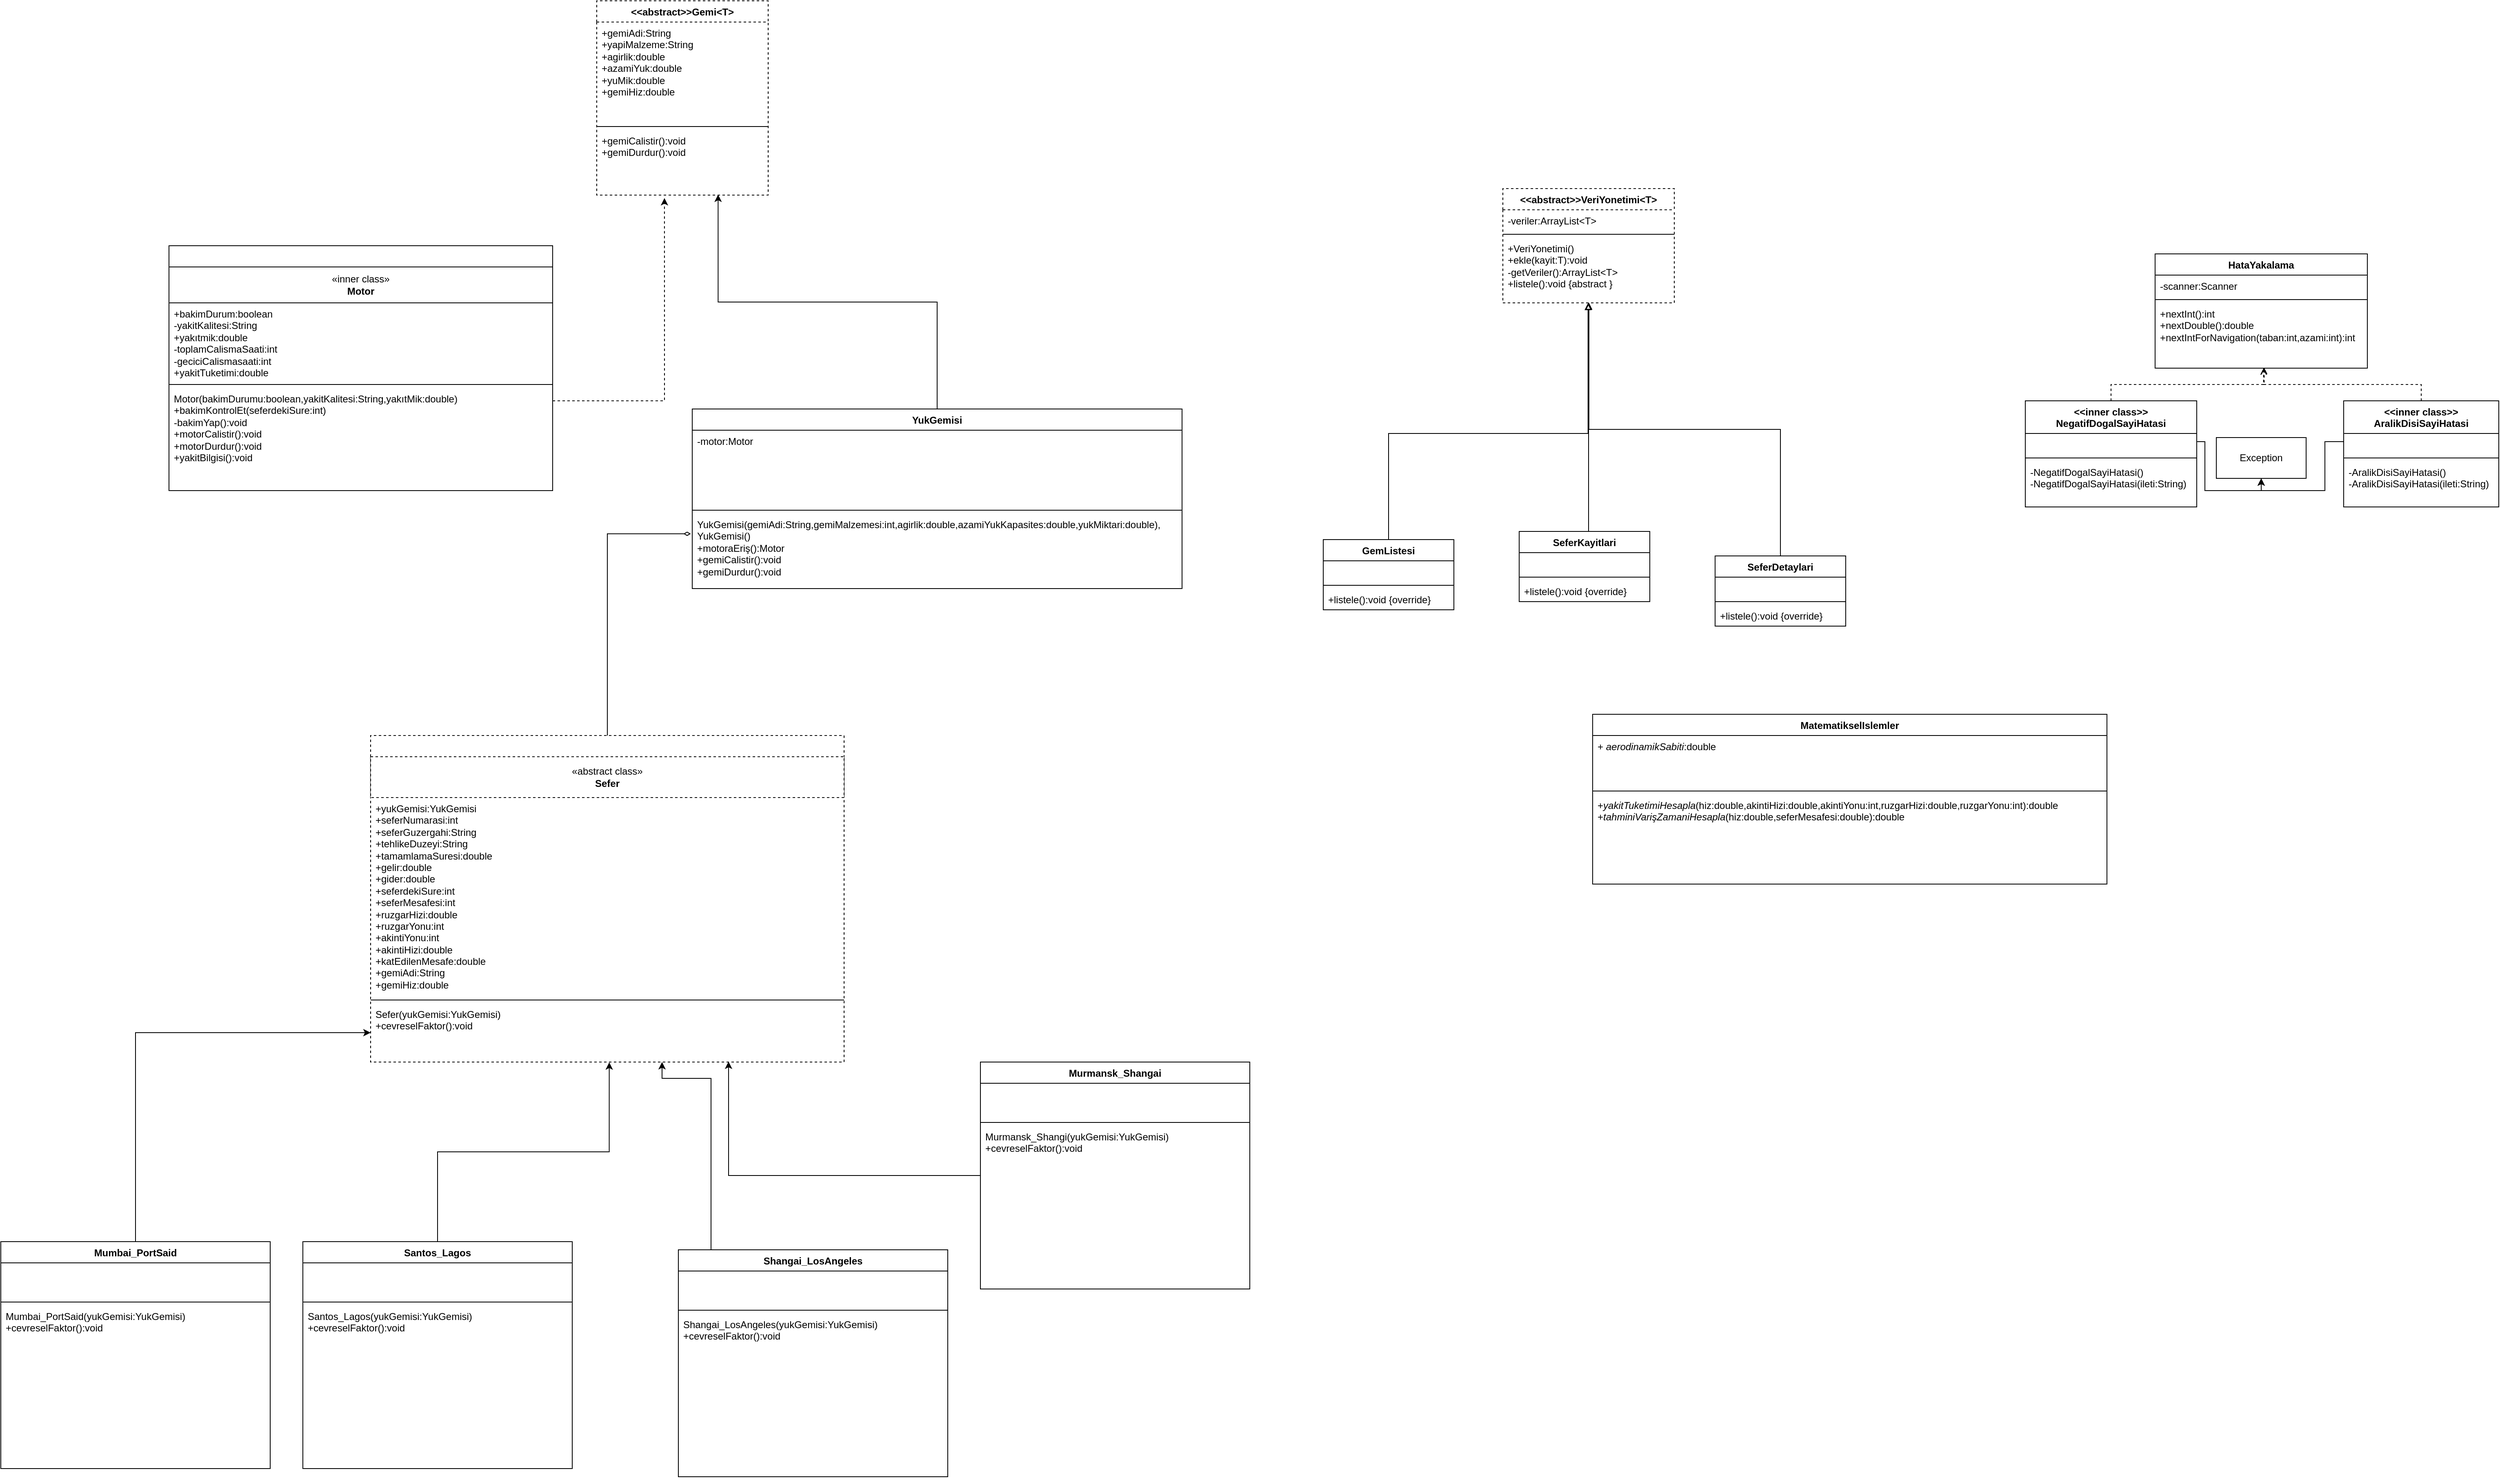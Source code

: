 <mxfile version="25.0.2">
  <diagram name="Sayfa -1" id="8FEUg1hPgHObqFrD2J73">
    <mxGraphModel dx="3321" dy="1666" grid="1" gridSize="10" guides="1" tooltips="1" connect="1" arrows="1" fold="1" page="1" pageScale="1" pageWidth="827" pageHeight="1169" math="0" shadow="0">
      <root>
        <mxCell id="0" />
        <mxCell id="1" parent="0" />
        <mxCell id="QCwB58eIYd8fjo29DVfC-65" value="" style="group" parent="1" vertex="1" connectable="0">
          <mxGeometry x="620" y="20" width="580" height="310" as="geometry" />
        </mxCell>
        <mxCell id="QCwB58eIYd8fjo29DVfC-34" value="HataYakalama" style="swimlane;fontStyle=1;align=center;verticalAlign=top;childLayout=stackLayout;horizontal=1;startSize=26;horizontalStack=0;resizeParent=1;resizeParentMax=0;resizeLast=0;collapsible=1;marginBottom=0;whiteSpace=wrap;html=1;" parent="QCwB58eIYd8fjo29DVfC-65" vertex="1">
          <mxGeometry x="159" width="260" height="140" as="geometry" />
        </mxCell>
        <mxCell id="QCwB58eIYd8fjo29DVfC-35" value="-scanner:Scanner" style="text;strokeColor=none;fillColor=none;align=left;verticalAlign=top;spacingLeft=4;spacingRight=4;overflow=hidden;rotatable=0;points=[[0,0.5],[1,0.5]];portConstraint=eastwest;whiteSpace=wrap;html=1;" parent="QCwB58eIYd8fjo29DVfC-34" vertex="1">
          <mxGeometry y="26" width="260" height="26" as="geometry" />
        </mxCell>
        <mxCell id="QCwB58eIYd8fjo29DVfC-36" value="" style="line;strokeWidth=1;fillColor=none;align=left;verticalAlign=middle;spacingTop=-1;spacingLeft=3;spacingRight=3;rotatable=0;labelPosition=right;points=[];portConstraint=eastwest;strokeColor=inherit;" parent="QCwB58eIYd8fjo29DVfC-34" vertex="1">
          <mxGeometry y="52" width="260" height="8" as="geometry" />
        </mxCell>
        <mxCell id="QCwB58eIYd8fjo29DVfC-37" value="+nextInt():int&lt;div&gt;+nextDouble():double&lt;/div&gt;&lt;div&gt;+nextIntForNavigation(taban:int,azami:int):int&lt;/div&gt;" style="text;strokeColor=none;fillColor=none;align=left;verticalAlign=top;spacingLeft=4;spacingRight=4;overflow=hidden;rotatable=0;points=[[0,0.5],[1,0.5]];portConstraint=eastwest;whiteSpace=wrap;html=1;" parent="QCwB58eIYd8fjo29DVfC-34" vertex="1">
          <mxGeometry y="60" width="260" height="80" as="geometry" />
        </mxCell>
        <mxCell id="QCwB58eIYd8fjo29DVfC-49" value="Exception" style="html=1;whiteSpace=wrap;" parent="QCwB58eIYd8fjo29DVfC-65" vertex="1">
          <mxGeometry x="234" y="225" width="110" height="50" as="geometry" />
        </mxCell>
        <mxCell id="QCwB58eIYd8fjo29DVfC-50" value="&amp;lt;&amp;lt;inner class&amp;gt;&amp;gt;&lt;div&gt;NegatifDogalSayiHatasi&lt;/div&gt;" style="swimlane;fontStyle=1;align=center;verticalAlign=top;childLayout=stackLayout;horizontal=1;startSize=40;horizontalStack=0;resizeParent=1;resizeParentMax=0;resizeLast=0;collapsible=1;marginBottom=0;whiteSpace=wrap;html=1;" parent="QCwB58eIYd8fjo29DVfC-65" vertex="1">
          <mxGeometry y="180" width="210" height="130" as="geometry" />
        </mxCell>
        <mxCell id="QCwB58eIYd8fjo29DVfC-51" value="&amp;nbsp;" style="text;strokeColor=none;fillColor=none;align=left;verticalAlign=top;spacingLeft=4;spacingRight=4;overflow=hidden;rotatable=0;points=[[0,0.5],[1,0.5]];portConstraint=eastwest;whiteSpace=wrap;html=1;" parent="QCwB58eIYd8fjo29DVfC-50" vertex="1">
          <mxGeometry y="40" width="210" height="26" as="geometry" />
        </mxCell>
        <mxCell id="QCwB58eIYd8fjo29DVfC-52" value="" style="line;strokeWidth=1;fillColor=none;align=left;verticalAlign=middle;spacingTop=-1;spacingLeft=3;spacingRight=3;rotatable=0;labelPosition=right;points=[];portConstraint=eastwest;strokeColor=inherit;" parent="QCwB58eIYd8fjo29DVfC-50" vertex="1">
          <mxGeometry y="66" width="210" height="8" as="geometry" />
        </mxCell>
        <mxCell id="QCwB58eIYd8fjo29DVfC-53" value="-NegatifDogalSayiHatasi()&lt;div&gt;-NegatifDogalSayiHatasi(ileti:String)&lt;/div&gt;" style="text;strokeColor=none;fillColor=none;align=left;verticalAlign=top;spacingLeft=4;spacingRight=4;overflow=hidden;rotatable=0;points=[[0,0.5],[1,0.5]];portConstraint=eastwest;whiteSpace=wrap;html=1;" parent="QCwB58eIYd8fjo29DVfC-50" vertex="1">
          <mxGeometry y="74" width="210" height="56" as="geometry" />
        </mxCell>
        <mxCell id="QCwB58eIYd8fjo29DVfC-63" style="edgeStyle=orthogonalEdgeStyle;rounded=0;orthogonalLoop=1;jettySize=auto;html=1;entryX=0.5;entryY=1;entryDx=0;entryDy=0;" parent="QCwB58eIYd8fjo29DVfC-65" source="QCwB58eIYd8fjo29DVfC-54" target="QCwB58eIYd8fjo29DVfC-49" edge="1">
          <mxGeometry relative="1" as="geometry">
            <Array as="points">
              <mxPoint x="367" y="230" />
              <mxPoint x="367" y="290" />
              <mxPoint x="289" y="290" />
            </Array>
          </mxGeometry>
        </mxCell>
        <mxCell id="QCwB58eIYd8fjo29DVfC-54" value="&amp;lt;&amp;lt;inner class&amp;gt;&amp;gt;&lt;div&gt;AralikDisiSayiHatasi&lt;/div&gt;" style="swimlane;fontStyle=1;align=center;verticalAlign=top;childLayout=stackLayout;horizontal=1;startSize=40;horizontalStack=0;resizeParent=1;resizeParentMax=0;resizeLast=0;collapsible=1;marginBottom=0;whiteSpace=wrap;html=1;" parent="QCwB58eIYd8fjo29DVfC-65" vertex="1">
          <mxGeometry x="390" y="180" width="190" height="130" as="geometry" />
        </mxCell>
        <mxCell id="QCwB58eIYd8fjo29DVfC-55" value="&amp;nbsp;" style="text;strokeColor=none;fillColor=none;align=left;verticalAlign=top;spacingLeft=4;spacingRight=4;overflow=hidden;rotatable=0;points=[[0,0.5],[1,0.5]];portConstraint=eastwest;whiteSpace=wrap;html=1;" parent="QCwB58eIYd8fjo29DVfC-54" vertex="1">
          <mxGeometry y="40" width="190" height="26" as="geometry" />
        </mxCell>
        <mxCell id="QCwB58eIYd8fjo29DVfC-56" value="" style="line;strokeWidth=1;fillColor=none;align=left;verticalAlign=middle;spacingTop=-1;spacingLeft=3;spacingRight=3;rotatable=0;labelPosition=right;points=[];portConstraint=eastwest;strokeColor=inherit;" parent="QCwB58eIYd8fjo29DVfC-54" vertex="1">
          <mxGeometry y="66" width="190" height="8" as="geometry" />
        </mxCell>
        <mxCell id="QCwB58eIYd8fjo29DVfC-57" value="-AralikDisiSayiHatasi()&lt;div&gt;-AralikDisiSayiHatasi(ileti:String)&lt;div&gt;&lt;br&gt;&lt;/div&gt;&lt;/div&gt;" style="text;strokeColor=none;fillColor=none;align=left;verticalAlign=top;spacingLeft=4;spacingRight=4;overflow=hidden;rotatable=0;points=[[0,0.5],[1,0.5]];portConstraint=eastwest;whiteSpace=wrap;html=1;" parent="QCwB58eIYd8fjo29DVfC-54" vertex="1">
          <mxGeometry y="74" width="190" height="56" as="geometry" />
        </mxCell>
        <mxCell id="QCwB58eIYd8fjo29DVfC-60" style="edgeStyle=orthogonalEdgeStyle;rounded=0;orthogonalLoop=1;jettySize=auto;html=1;entryX=0.514;entryY=0.992;entryDx=0;entryDy=0;entryPerimeter=0;dashed=1;endArrow=open;endFill=0;" parent="QCwB58eIYd8fjo29DVfC-65" source="QCwB58eIYd8fjo29DVfC-50" target="QCwB58eIYd8fjo29DVfC-37" edge="1">
          <mxGeometry relative="1" as="geometry" />
        </mxCell>
        <mxCell id="QCwB58eIYd8fjo29DVfC-61" style="edgeStyle=orthogonalEdgeStyle;rounded=0;orthogonalLoop=1;jettySize=auto;html=1;entryX=0.511;entryY=0.999;entryDx=0;entryDy=0;entryPerimeter=0;dashed=1;endArrow=open;endFill=0;" parent="QCwB58eIYd8fjo29DVfC-65" source="QCwB58eIYd8fjo29DVfC-54" target="QCwB58eIYd8fjo29DVfC-37" edge="1">
          <mxGeometry relative="1" as="geometry" />
        </mxCell>
        <mxCell id="QCwB58eIYd8fjo29DVfC-62" style="edgeStyle=orthogonalEdgeStyle;rounded=0;orthogonalLoop=1;jettySize=auto;html=1;entryX=0.5;entryY=1;entryDx=0;entryDy=0;" parent="QCwB58eIYd8fjo29DVfC-65" source="QCwB58eIYd8fjo29DVfC-51" target="QCwB58eIYd8fjo29DVfC-49" edge="1">
          <mxGeometry relative="1" as="geometry">
            <Array as="points">
              <mxPoint x="220" y="230" />
              <mxPoint x="220" y="290" />
              <mxPoint x="289" y="290" />
            </Array>
          </mxGeometry>
        </mxCell>
        <mxCell id="QCwB58eIYd8fjo29DVfC-5" value="&lt;div&gt;&amp;lt;&amp;lt;abstract&amp;gt;&amp;gt;&lt;span style=&quot;background-color: initial;&quot;&gt;VeriYonetimi&amp;lt;T&amp;gt;&lt;/span&gt;&lt;/div&gt;" style="swimlane;fontStyle=1;align=center;verticalAlign=top;childLayout=stackLayout;horizontal=1;startSize=26;horizontalStack=0;resizeParent=1;resizeParentMax=0;resizeLast=0;collapsible=1;marginBottom=0;whiteSpace=wrap;html=1;dashed=1;" parent="1" vertex="1">
          <mxGeometry x="-20" y="-60" width="210" height="140" as="geometry">
            <mxRectangle x="220" y="20" width="130" height="30" as="alternateBounds" />
          </mxGeometry>
        </mxCell>
        <mxCell id="QCwB58eIYd8fjo29DVfC-6" value="-veriler:ArrayList&amp;lt;T&amp;gt;&lt;div&gt;&lt;br&gt;&lt;/div&gt;" style="text;strokeColor=none;fillColor=none;align=left;verticalAlign=top;spacingLeft=4;spacingRight=4;overflow=hidden;rotatable=0;points=[[0,0.5],[1,0.5]];portConstraint=eastwest;whiteSpace=wrap;html=1;" parent="QCwB58eIYd8fjo29DVfC-5" vertex="1">
          <mxGeometry y="26" width="210" height="26" as="geometry" />
        </mxCell>
        <mxCell id="QCwB58eIYd8fjo29DVfC-7" value="" style="line;strokeWidth=1;fillColor=none;align=left;verticalAlign=middle;spacingTop=-1;spacingLeft=3;spacingRight=3;rotatable=0;labelPosition=right;points=[];portConstraint=eastwest;strokeColor=inherit;" parent="QCwB58eIYd8fjo29DVfC-5" vertex="1">
          <mxGeometry y="52" width="210" height="8" as="geometry" />
        </mxCell>
        <mxCell id="QCwB58eIYd8fjo29DVfC-8" value="&lt;div&gt;+VeriYonetimi()&lt;/div&gt;&lt;div&gt;+ekle(kayit:T):void&lt;/div&gt;&lt;div&gt;-getVeriler():ArrayList&amp;lt;T&amp;gt;&lt;/div&gt;+listele():void {abstract }" style="text;strokeColor=none;fillColor=none;align=left;verticalAlign=top;spacingLeft=4;spacingRight=4;overflow=hidden;rotatable=0;points=[[0,0.5],[1,0.5]];portConstraint=eastwest;whiteSpace=wrap;html=1;" parent="QCwB58eIYd8fjo29DVfC-5" vertex="1">
          <mxGeometry y="60" width="210" height="80" as="geometry" />
        </mxCell>
        <mxCell id="QCwB58eIYd8fjo29DVfC-24" style="rounded=0;orthogonalLoop=1;jettySize=auto;html=1;entryX=0.5;entryY=1;entryDx=0;entryDy=0;entryPerimeter=0;endArrow=block;endFill=0;edgeStyle=orthogonalEdgeStyle;" parent="1" source="QCwB58eIYd8fjo29DVfC-13" target="QCwB58eIYd8fjo29DVfC-8" edge="1">
          <mxGeometry relative="1" as="geometry">
            <Array as="points">
              <mxPoint x="85" y="290" />
              <mxPoint x="85" y="290" />
            </Array>
          </mxGeometry>
        </mxCell>
        <mxCell id="QCwB58eIYd8fjo29DVfC-27" style="rounded=0;orthogonalLoop=1;jettySize=auto;html=1;entryX=0.497;entryY=1.003;entryDx=0;entryDy=0;entryPerimeter=0;endArrow=block;endFill=0;edgeStyle=orthogonalEdgeStyle;" parent="1" source="QCwB58eIYd8fjo29DVfC-9" target="QCwB58eIYd8fjo29DVfC-8" edge="1">
          <mxGeometry relative="1" as="geometry">
            <Array as="points">
              <mxPoint x="-160" y="240" />
              <mxPoint x="84" y="240" />
            </Array>
          </mxGeometry>
        </mxCell>
        <mxCell id="QCwB58eIYd8fjo29DVfC-28" style="rounded=0;orthogonalLoop=1;jettySize=auto;html=1;entryX=0.502;entryY=0.997;entryDx=0;entryDy=0;entryPerimeter=0;endArrow=block;endFill=0;edgeStyle=orthogonalEdgeStyle;" parent="1" source="QCwB58eIYd8fjo29DVfC-17" target="QCwB58eIYd8fjo29DVfC-8" edge="1">
          <mxGeometry relative="1" as="geometry" />
        </mxCell>
        <mxCell id="69TSGXhxH93X7dUD-yMk-5" value="&lt;div&gt;&amp;lt;&amp;lt;abstract&amp;gt;&amp;gt;Gemi&lt;span style=&quot;background-color: initial;&quot;&gt;&amp;lt;T&amp;gt;&lt;/span&gt;&lt;/div&gt;" style="swimlane;fontStyle=1;align=center;verticalAlign=top;childLayout=stackLayout;horizontal=1;startSize=26;horizontalStack=0;resizeParent=1;resizeParentMax=0;resizeLast=0;collapsible=1;marginBottom=0;whiteSpace=wrap;html=1;dashed=1;" vertex="1" parent="1">
          <mxGeometry x="-1130" y="-290" width="210" height="238" as="geometry">
            <mxRectangle x="220" y="20" width="130" height="30" as="alternateBounds" />
          </mxGeometry>
        </mxCell>
        <mxCell id="69TSGXhxH93X7dUD-yMk-6" value="&lt;div&gt;+gemiAdi:String&lt;br&gt;+yapiMalzeme:String&lt;/div&gt;&lt;div&gt;+agirlik:double&lt;/div&gt;&lt;div&gt;+azamiYuk:double&lt;/div&gt;&lt;div&gt;+yuMik:double&lt;/div&gt;&lt;div&gt;+gemiHiz:double&lt;/div&gt;" style="text;strokeColor=none;fillColor=none;align=left;verticalAlign=top;spacingLeft=4;spacingRight=4;overflow=hidden;rotatable=0;points=[[0,0.5],[1,0.5]];portConstraint=eastwest;whiteSpace=wrap;html=1;" vertex="1" parent="69TSGXhxH93X7dUD-yMk-5">
          <mxGeometry y="26" width="210" height="124" as="geometry" />
        </mxCell>
        <mxCell id="69TSGXhxH93X7dUD-yMk-7" value="" style="line;strokeWidth=1;fillColor=none;align=left;verticalAlign=middle;spacingTop=-1;spacingLeft=3;spacingRight=3;rotatable=0;labelPosition=right;points=[];portConstraint=eastwest;strokeColor=inherit;" vertex="1" parent="69TSGXhxH93X7dUD-yMk-5">
          <mxGeometry y="150" width="210" height="8" as="geometry" />
        </mxCell>
        <mxCell id="69TSGXhxH93X7dUD-yMk-8" value="&lt;div&gt;+gemiCalistir():void&lt;/div&gt;&lt;div&gt;+gemiDurdur():void&lt;/div&gt;" style="text;strokeColor=none;fillColor=none;align=left;verticalAlign=top;spacingLeft=4;spacingRight=4;overflow=hidden;rotatable=0;points=[[0,0.5],[1,0.5]];portConstraint=eastwest;whiteSpace=wrap;html=1;" vertex="1" parent="69TSGXhxH93X7dUD-yMk-5">
          <mxGeometry y="158" width="210" height="80" as="geometry" />
        </mxCell>
        <mxCell id="69TSGXhxH93X7dUD-yMk-9" value="&lt;div&gt;&lt;br&gt;&lt;/div&gt;&lt;div&gt;&lt;span style=&quot;background-color: initial;&quot;&gt;&lt;br&gt;&lt;/span&gt;&lt;/div&gt;" style="swimlane;fontStyle=1;align=center;verticalAlign=top;childLayout=stackLayout;horizontal=1;startSize=26;horizontalStack=0;resizeParent=1;resizeParentMax=0;resizeLast=0;collapsible=1;marginBottom=0;whiteSpace=wrap;html=1;" vertex="1" parent="1">
          <mxGeometry x="-1654" y="10" width="470" height="300" as="geometry" />
        </mxCell>
        <mxCell id="69TSGXhxH93X7dUD-yMk-20" value="«inner class»&lt;br&gt;&lt;b&gt;Motor&lt;/b&gt;" style="html=1;whiteSpace=wrap;" vertex="1" parent="69TSGXhxH93X7dUD-yMk-9">
          <mxGeometry y="26" width="470" height="44" as="geometry" />
        </mxCell>
        <mxCell id="69TSGXhxH93X7dUD-yMk-10" value="+bakimDurum:boolean&lt;div&gt;-yakitKalitesi:String&lt;/div&gt;&lt;div&gt;+yakıtmik:double&lt;/div&gt;&lt;div&gt;-toplamCalismaSaati:int&lt;/div&gt;&lt;div&gt;-geciciCalismasaati:int&lt;/div&gt;&lt;div&gt;+yakitTuketimi:double&lt;/div&gt;&lt;div&gt;&amp;nbsp;&lt;div&gt;&lt;br&gt;&lt;/div&gt;&lt;/div&gt;" style="text;strokeColor=none;fillColor=none;align=left;verticalAlign=top;spacingLeft=4;spacingRight=4;overflow=hidden;rotatable=0;points=[[0,0.5],[1,0.5]];portConstraint=eastwest;whiteSpace=wrap;html=1;" vertex="1" parent="69TSGXhxH93X7dUD-yMk-9">
          <mxGeometry y="70" width="470" height="96" as="geometry" />
        </mxCell>
        <mxCell id="69TSGXhxH93X7dUD-yMk-11" value="" style="line;strokeWidth=1;fillColor=none;align=left;verticalAlign=middle;spacingTop=-1;spacingLeft=3;spacingRight=3;rotatable=0;labelPosition=right;points=[];portConstraint=eastwest;strokeColor=inherit;" vertex="1" parent="69TSGXhxH93X7dUD-yMk-9">
          <mxGeometry y="166" width="470" height="8" as="geometry" />
        </mxCell>
        <mxCell id="69TSGXhxH93X7dUD-yMk-12" value="Motor(bakimDurumu:boolean,yakitKalitesi:String,yakıtMik:double)&lt;div&gt;+bakimKontrolEt(seferdekiSure:int)&lt;/div&gt;&lt;div&gt;-bakimYap():void&lt;/div&gt;&lt;div&gt;+motorCalistir():void&lt;/div&gt;&lt;div&gt;+motorDurdur():void&lt;/div&gt;&lt;div&gt;+yakitBilgisi():void&lt;/div&gt;" style="text;strokeColor=none;fillColor=none;align=left;verticalAlign=top;spacingLeft=4;spacingRight=4;overflow=hidden;rotatable=0;points=[[0,0.5],[1,0.5]];portConstraint=eastwest;whiteSpace=wrap;html=1;" vertex="1" parent="69TSGXhxH93X7dUD-yMk-9">
          <mxGeometry y="174" width="470" height="126" as="geometry" />
        </mxCell>
        <mxCell id="69TSGXhxH93X7dUD-yMk-18" style="edgeStyle=orthogonalEdgeStyle;rounded=0;orthogonalLoop=1;jettySize=auto;html=1;entryX=0.708;entryY=0.992;entryDx=0;entryDy=0;entryPerimeter=0;" edge="1" parent="1" source="69TSGXhxH93X7dUD-yMk-14" target="69TSGXhxH93X7dUD-yMk-8">
          <mxGeometry relative="1" as="geometry">
            <mxPoint x="-430" y="270" as="targetPoint" />
          </mxGeometry>
        </mxCell>
        <mxCell id="69TSGXhxH93X7dUD-yMk-14" value="YukGemisi" style="swimlane;fontStyle=1;align=center;verticalAlign=top;childLayout=stackLayout;horizontal=1;startSize=26;horizontalStack=0;resizeParent=1;resizeParentMax=0;resizeLast=0;collapsible=1;marginBottom=0;whiteSpace=wrap;html=1;" vertex="1" parent="1">
          <mxGeometry x="-1013" y="210" width="600" height="220" as="geometry" />
        </mxCell>
        <mxCell id="69TSGXhxH93X7dUD-yMk-15" value="-motor:Motor&lt;div&gt;&lt;br&gt;&lt;/div&gt;" style="text;strokeColor=none;fillColor=none;align=left;verticalAlign=top;spacingLeft=4;spacingRight=4;overflow=hidden;rotatable=0;points=[[0,0.5],[1,0.5]];portConstraint=eastwest;whiteSpace=wrap;html=1;" vertex="1" parent="69TSGXhxH93X7dUD-yMk-14">
          <mxGeometry y="26" width="600" height="94" as="geometry" />
        </mxCell>
        <mxCell id="69TSGXhxH93X7dUD-yMk-16" value="" style="line;strokeWidth=1;fillColor=none;align=left;verticalAlign=middle;spacingTop=-1;spacingLeft=3;spacingRight=3;rotatable=0;labelPosition=right;points=[];portConstraint=eastwest;strokeColor=inherit;" vertex="1" parent="69TSGXhxH93X7dUD-yMk-14">
          <mxGeometry y="120" width="600" height="8" as="geometry" />
        </mxCell>
        <mxCell id="69TSGXhxH93X7dUD-yMk-17" value="YukGemisi(gemiAdi:String,gemiMalzemesi:int,agirlik:double,azamiYukKapasites:double,yukMiktari:double),&lt;div&gt;YukGemisi()&lt;/div&gt;&lt;div&gt;+motoraEriş():Motor&lt;/div&gt;&lt;div&gt;+gemiCalistir():void&lt;/div&gt;&lt;div&gt;+gemiDurdur():void&lt;/div&gt;" style="text;strokeColor=none;fillColor=none;align=left;verticalAlign=top;spacingLeft=4;spacingRight=4;overflow=hidden;rotatable=0;points=[[0,0.5],[1,0.5]];portConstraint=eastwest;whiteSpace=wrap;html=1;" vertex="1" parent="69TSGXhxH93X7dUD-yMk-14">
          <mxGeometry y="128" width="600" height="92" as="geometry" />
        </mxCell>
        <mxCell id="69TSGXhxH93X7dUD-yMk-19" style="edgeStyle=orthogonalEdgeStyle;rounded=0;orthogonalLoop=1;jettySize=auto;html=1;entryX=0.395;entryY=1.045;entryDx=0;entryDy=0;entryPerimeter=0;dashed=1;" edge="1" parent="1" source="69TSGXhxH93X7dUD-yMk-9" target="69TSGXhxH93X7dUD-yMk-8">
          <mxGeometry relative="1" as="geometry">
            <Array as="points">
              <mxPoint x="-1047" y="200" />
            </Array>
          </mxGeometry>
        </mxCell>
        <mxCell id="69TSGXhxH93X7dUD-yMk-25" value="MatematikselIslemler" style="swimlane;fontStyle=1;align=center;verticalAlign=top;childLayout=stackLayout;horizontal=1;startSize=26;horizontalStack=0;resizeParent=1;resizeParentMax=0;resizeLast=0;collapsible=1;marginBottom=0;whiteSpace=wrap;html=1;" vertex="1" parent="1">
          <mxGeometry x="90" y="584" width="630" height="208" as="geometry" />
        </mxCell>
        <mxCell id="69TSGXhxH93X7dUD-yMk-26" value="+ &lt;i&gt;aerodinamikSabiti&lt;/i&gt;:double" style="text;strokeColor=none;fillColor=none;align=left;verticalAlign=top;spacingLeft=4;spacingRight=4;overflow=hidden;rotatable=0;points=[[0,0.5],[1,0.5]];portConstraint=eastwest;whiteSpace=wrap;html=1;" vertex="1" parent="69TSGXhxH93X7dUD-yMk-25">
          <mxGeometry y="26" width="630" height="64" as="geometry" />
        </mxCell>
        <mxCell id="69TSGXhxH93X7dUD-yMk-27" value="" style="line;strokeWidth=1;fillColor=none;align=left;verticalAlign=middle;spacingTop=-1;spacingLeft=3;spacingRight=3;rotatable=0;labelPosition=right;points=[];portConstraint=eastwest;strokeColor=inherit;" vertex="1" parent="69TSGXhxH93X7dUD-yMk-25">
          <mxGeometry y="90" width="630" height="8" as="geometry" />
        </mxCell>
        <mxCell id="69TSGXhxH93X7dUD-yMk-28" value="+&lt;i&gt;yakitTuketimiHesapla&lt;/i&gt;(hiz:double,akintiHizi:double,akintiYonu:int,ruzgarHizi:double,ruzgarYonu:int):double&lt;div&gt;+&lt;i&gt;tahminiVarişZamaniHesapla&lt;/i&gt;(hiz:double,seferMesafesi:double):double&lt;/div&gt;&lt;div&gt;&lt;br&gt;&lt;/div&gt;" style="text;strokeColor=none;fillColor=none;align=left;verticalAlign=top;spacingLeft=4;spacingRight=4;overflow=hidden;rotatable=0;points=[[0,0.5],[1,0.5]];portConstraint=eastwest;whiteSpace=wrap;html=1;" vertex="1" parent="69TSGXhxH93X7dUD-yMk-25">
          <mxGeometry y="98" width="630" height="110" as="geometry" />
        </mxCell>
        <mxCell id="69TSGXhxH93X7dUD-yMk-62" style="edgeStyle=orthogonalEdgeStyle;rounded=0;orthogonalLoop=1;jettySize=auto;html=1;entryX=-0.003;entryY=0.271;entryDx=0;entryDy=0;entryPerimeter=0;endArrow=diamondThin;endFill=0;" edge="1" parent="1" source="69TSGXhxH93X7dUD-yMk-35" target="69TSGXhxH93X7dUD-yMk-17">
          <mxGeometry relative="1" as="geometry">
            <mxPoint x="-830" y="440" as="targetPoint" />
          </mxGeometry>
        </mxCell>
        <mxCell id="69TSGXhxH93X7dUD-yMk-35" value="" style="swimlane;fontStyle=1;align=center;verticalAlign=top;childLayout=stackLayout;horizontal=1;startSize=26;horizontalStack=0;resizeParent=1;resizeParentMax=0;resizeLast=0;collapsible=1;marginBottom=0;whiteSpace=wrap;html=1;dashed=1;" vertex="1" parent="1">
          <mxGeometry x="-1407" y="610" width="580" height="400" as="geometry" />
        </mxCell>
        <mxCell id="69TSGXhxH93X7dUD-yMk-34" value="«abstract class»&lt;br&gt;&lt;b&gt;Sefer&lt;/b&gt;" style="html=1;whiteSpace=wrap;dashed=1;" vertex="1" parent="69TSGXhxH93X7dUD-yMk-35">
          <mxGeometry y="26" width="580" height="50" as="geometry" />
        </mxCell>
        <mxCell id="69TSGXhxH93X7dUD-yMk-36" value="+yukGemisi:YukGemisi&lt;div&gt;+seferNumarasi:int&lt;/div&gt;&lt;div&gt;+seferGuzergahi:String&lt;/div&gt;&lt;div&gt;+tehlikeDuzeyi:String&lt;/div&gt;&lt;div&gt;+tamamlamaSuresi:double&lt;/div&gt;&lt;div&gt;+gelir:double&lt;/div&gt;&lt;div&gt;+gider:double&lt;/div&gt;&lt;div&gt;+seferdekiSure:int&lt;/div&gt;&lt;div&gt;+seferMesafesi:int&lt;/div&gt;&lt;div&gt;+ruzgarHizi:double&lt;/div&gt;&lt;div&gt;+ruzgarYonu:int&lt;/div&gt;&lt;div&gt;+akintiYonu:int&lt;/div&gt;&lt;div&gt;+akintiHizi:double&lt;/div&gt;&lt;div&gt;+katEdilenMesafe:double&lt;/div&gt;&lt;div&gt;+gemiAdi:String&lt;/div&gt;&lt;div&gt;+gemiHiz:double&lt;/div&gt;&lt;div&gt;&lt;br&gt;&lt;/div&gt;" style="text;strokeColor=none;fillColor=none;align=left;verticalAlign=top;spacingLeft=4;spacingRight=4;overflow=hidden;rotatable=0;points=[[0,0.5],[1,0.5]];portConstraint=eastwest;whiteSpace=wrap;html=1;" vertex="1" parent="69TSGXhxH93X7dUD-yMk-35">
          <mxGeometry y="76" width="580" height="244" as="geometry" />
        </mxCell>
        <mxCell id="69TSGXhxH93X7dUD-yMk-37" value="" style="line;strokeWidth=1;fillColor=none;align=left;verticalAlign=middle;spacingTop=-1;spacingLeft=3;spacingRight=3;rotatable=0;labelPosition=right;points=[];portConstraint=eastwest;strokeColor=inherit;" vertex="1" parent="69TSGXhxH93X7dUD-yMk-35">
          <mxGeometry y="320" width="580" height="8" as="geometry" />
        </mxCell>
        <mxCell id="69TSGXhxH93X7dUD-yMk-38" value="&lt;div&gt;Sefer(yukGemisi:YukGemisi)&lt;/div&gt;+cevreselFaktor():void&lt;div&gt;&lt;br&gt;&lt;/div&gt;" style="text;strokeColor=none;fillColor=none;align=left;verticalAlign=top;spacingLeft=4;spacingRight=4;overflow=hidden;rotatable=0;points=[[0,0.5],[1,0.5]];portConstraint=eastwest;whiteSpace=wrap;html=1;" vertex="1" parent="69TSGXhxH93X7dUD-yMk-35">
          <mxGeometry y="328" width="580" height="72" as="geometry" />
        </mxCell>
        <mxCell id="69TSGXhxH93X7dUD-yMk-63" style="edgeStyle=orthogonalEdgeStyle;rounded=0;orthogonalLoop=1;jettySize=auto;html=1;" edge="1" parent="1" source="69TSGXhxH93X7dUD-yMk-39" target="69TSGXhxH93X7dUD-yMk-38">
          <mxGeometry relative="1" as="geometry">
            <mxPoint x="-1610" y="970" as="targetPoint" />
          </mxGeometry>
        </mxCell>
        <mxCell id="69TSGXhxH93X7dUD-yMk-39" value="Mumbai_PortSaid" style="swimlane;fontStyle=1;align=center;verticalAlign=top;childLayout=stackLayout;horizontal=1;startSize=26;horizontalStack=0;resizeParent=1;resizeParentMax=0;resizeLast=0;collapsible=1;marginBottom=0;whiteSpace=wrap;html=1;" vertex="1" parent="1">
          <mxGeometry x="-1860" y="1230" width="330" height="278" as="geometry" />
        </mxCell>
        <mxCell id="69TSGXhxH93X7dUD-yMk-40" value="&lt;div&gt;&lt;br&gt;&lt;/div&gt;&lt;div&gt;&lt;br&gt;&lt;/div&gt;" style="text;strokeColor=none;fillColor=none;align=left;verticalAlign=top;spacingLeft=4;spacingRight=4;overflow=hidden;rotatable=0;points=[[0,0.5],[1,0.5]];portConstraint=eastwest;whiteSpace=wrap;html=1;" vertex="1" parent="69TSGXhxH93X7dUD-yMk-39">
          <mxGeometry y="26" width="330" height="44" as="geometry" />
        </mxCell>
        <mxCell id="69TSGXhxH93X7dUD-yMk-41" value="" style="line;strokeWidth=1;fillColor=none;align=left;verticalAlign=middle;spacingTop=-1;spacingLeft=3;spacingRight=3;rotatable=0;labelPosition=right;points=[];portConstraint=eastwest;strokeColor=inherit;" vertex="1" parent="69TSGXhxH93X7dUD-yMk-39">
          <mxGeometry y="70" width="330" height="8" as="geometry" />
        </mxCell>
        <mxCell id="69TSGXhxH93X7dUD-yMk-42" value="&lt;div&gt;Mumbai_PortSaid(yukGemisi:YukGemisi)&lt;/div&gt;+cevreselFaktor():void&lt;div&gt;&lt;br&gt;&lt;/div&gt;" style="text;strokeColor=none;fillColor=none;align=left;verticalAlign=top;spacingLeft=4;spacingRight=4;overflow=hidden;rotatable=0;points=[[0,0.5],[1,0.5]];portConstraint=eastwest;whiteSpace=wrap;html=1;" vertex="1" parent="69TSGXhxH93X7dUD-yMk-39">
          <mxGeometry y="78" width="330" height="200" as="geometry" />
        </mxCell>
        <mxCell id="69TSGXhxH93X7dUD-yMk-56" style="edgeStyle=orthogonalEdgeStyle;rounded=0;orthogonalLoop=1;jettySize=auto;html=1;entryX=0.504;entryY=1.005;entryDx=0;entryDy=0;entryPerimeter=0;" edge="1" parent="1" source="69TSGXhxH93X7dUD-yMk-43" target="69TSGXhxH93X7dUD-yMk-38">
          <mxGeometry relative="1" as="geometry">
            <mxPoint x="-1110" y="1020" as="targetPoint" />
          </mxGeometry>
        </mxCell>
        <mxCell id="69TSGXhxH93X7dUD-yMk-43" value="Santos_Lagos" style="swimlane;fontStyle=1;align=center;verticalAlign=top;childLayout=stackLayout;horizontal=1;startSize=26;horizontalStack=0;resizeParent=1;resizeParentMax=0;resizeLast=0;collapsible=1;marginBottom=0;whiteSpace=wrap;html=1;" vertex="1" parent="1">
          <mxGeometry x="-1490" y="1230" width="330" height="278" as="geometry" />
        </mxCell>
        <mxCell id="69TSGXhxH93X7dUD-yMk-44" value="&lt;div&gt;&lt;br&gt;&lt;/div&gt;&lt;div&gt;&lt;br&gt;&lt;/div&gt;" style="text;strokeColor=none;fillColor=none;align=left;verticalAlign=top;spacingLeft=4;spacingRight=4;overflow=hidden;rotatable=0;points=[[0,0.5],[1,0.5]];portConstraint=eastwest;whiteSpace=wrap;html=1;" vertex="1" parent="69TSGXhxH93X7dUD-yMk-43">
          <mxGeometry y="26" width="330" height="44" as="geometry" />
        </mxCell>
        <mxCell id="69TSGXhxH93X7dUD-yMk-45" value="" style="line;strokeWidth=1;fillColor=none;align=left;verticalAlign=middle;spacingTop=-1;spacingLeft=3;spacingRight=3;rotatable=0;labelPosition=right;points=[];portConstraint=eastwest;strokeColor=inherit;" vertex="1" parent="69TSGXhxH93X7dUD-yMk-43">
          <mxGeometry y="70" width="330" height="8" as="geometry" />
        </mxCell>
        <mxCell id="69TSGXhxH93X7dUD-yMk-46" value="&lt;div&gt;Santos_Lagos(yukGemisi:YukGemisi)&lt;/div&gt;+cevreselFaktor():void&lt;div&gt;&lt;br&gt;&lt;/div&gt;" style="text;strokeColor=none;fillColor=none;align=left;verticalAlign=top;spacingLeft=4;spacingRight=4;overflow=hidden;rotatable=0;points=[[0,0.5],[1,0.5]];portConstraint=eastwest;whiteSpace=wrap;html=1;" vertex="1" parent="69TSGXhxH93X7dUD-yMk-43">
          <mxGeometry y="78" width="330" height="200" as="geometry" />
        </mxCell>
        <mxCell id="69TSGXhxH93X7dUD-yMk-57" style="edgeStyle=orthogonalEdgeStyle;rounded=0;orthogonalLoop=1;jettySize=auto;html=1;" edge="1" parent="1" source="69TSGXhxH93X7dUD-yMk-47" target="69TSGXhxH93X7dUD-yMk-38">
          <mxGeometry relative="1" as="geometry">
            <mxPoint x="-1040" y="1020" as="targetPoint" />
            <Array as="points">
              <mxPoint x="-990" y="1030" />
              <mxPoint x="-1050" y="1030" />
            </Array>
          </mxGeometry>
        </mxCell>
        <mxCell id="69TSGXhxH93X7dUD-yMk-47" value="Shangai_LosAngeles" style="swimlane;fontStyle=1;align=center;verticalAlign=top;childLayout=stackLayout;horizontal=1;startSize=26;horizontalStack=0;resizeParent=1;resizeParentMax=0;resizeLast=0;collapsible=1;marginBottom=0;whiteSpace=wrap;html=1;" vertex="1" parent="1">
          <mxGeometry x="-1030" y="1240" width="330" height="278" as="geometry" />
        </mxCell>
        <mxCell id="69TSGXhxH93X7dUD-yMk-48" value="&lt;div&gt;&lt;br&gt;&lt;/div&gt;&lt;div&gt;&lt;br&gt;&lt;/div&gt;" style="text;strokeColor=none;fillColor=none;align=left;verticalAlign=top;spacingLeft=4;spacingRight=4;overflow=hidden;rotatable=0;points=[[0,0.5],[1,0.5]];portConstraint=eastwest;whiteSpace=wrap;html=1;" vertex="1" parent="69TSGXhxH93X7dUD-yMk-47">
          <mxGeometry y="26" width="330" height="44" as="geometry" />
        </mxCell>
        <mxCell id="69TSGXhxH93X7dUD-yMk-49" value="" style="line;strokeWidth=1;fillColor=none;align=left;verticalAlign=middle;spacingTop=-1;spacingLeft=3;spacingRight=3;rotatable=0;labelPosition=right;points=[];portConstraint=eastwest;strokeColor=inherit;" vertex="1" parent="69TSGXhxH93X7dUD-yMk-47">
          <mxGeometry y="70" width="330" height="8" as="geometry" />
        </mxCell>
        <mxCell id="69TSGXhxH93X7dUD-yMk-50" value="&lt;div&gt;Shangai_LosAngeles(yukGemisi:YukGemisi)&lt;/div&gt;+cevreselFaktor():void&lt;div&gt;&lt;br&gt;&lt;/div&gt;" style="text;strokeColor=none;fillColor=none;align=left;verticalAlign=top;spacingLeft=4;spacingRight=4;overflow=hidden;rotatable=0;points=[[0,0.5],[1,0.5]];portConstraint=eastwest;whiteSpace=wrap;html=1;" vertex="1" parent="69TSGXhxH93X7dUD-yMk-47">
          <mxGeometry y="78" width="330" height="200" as="geometry" />
        </mxCell>
        <mxCell id="69TSGXhxH93X7dUD-yMk-58" style="edgeStyle=orthogonalEdgeStyle;rounded=0;orthogonalLoop=1;jettySize=auto;html=1;entryX=0.756;entryY=0.992;entryDx=0;entryDy=0;entryPerimeter=0;" edge="1" parent="1" source="69TSGXhxH93X7dUD-yMk-51" target="69TSGXhxH93X7dUD-yMk-38">
          <mxGeometry relative="1" as="geometry">
            <mxPoint x="-970" y="1020" as="targetPoint" />
          </mxGeometry>
        </mxCell>
        <mxCell id="69TSGXhxH93X7dUD-yMk-51" value="Murmansk_Shangai" style="swimlane;fontStyle=1;align=center;verticalAlign=top;childLayout=stackLayout;horizontal=1;startSize=26;horizontalStack=0;resizeParent=1;resizeParentMax=0;resizeLast=0;collapsible=1;marginBottom=0;whiteSpace=wrap;html=1;" vertex="1" parent="1">
          <mxGeometry x="-660" y="1010" width="330" height="278" as="geometry" />
        </mxCell>
        <mxCell id="69TSGXhxH93X7dUD-yMk-52" value="&lt;div&gt;&lt;br&gt;&lt;/div&gt;&lt;div&gt;&lt;br&gt;&lt;/div&gt;" style="text;strokeColor=none;fillColor=none;align=left;verticalAlign=top;spacingLeft=4;spacingRight=4;overflow=hidden;rotatable=0;points=[[0,0.5],[1,0.5]];portConstraint=eastwest;whiteSpace=wrap;html=1;" vertex="1" parent="69TSGXhxH93X7dUD-yMk-51">
          <mxGeometry y="26" width="330" height="44" as="geometry" />
        </mxCell>
        <mxCell id="69TSGXhxH93X7dUD-yMk-53" value="" style="line;strokeWidth=1;fillColor=none;align=left;verticalAlign=middle;spacingTop=-1;spacingLeft=3;spacingRight=3;rotatable=0;labelPosition=right;points=[];portConstraint=eastwest;strokeColor=inherit;" vertex="1" parent="69TSGXhxH93X7dUD-yMk-51">
          <mxGeometry y="70" width="330" height="8" as="geometry" />
        </mxCell>
        <mxCell id="69TSGXhxH93X7dUD-yMk-54" value="&lt;div&gt;Murmansk_Shangi(yukGemisi:YukGemisi)&lt;/div&gt;+cevreselFaktor():void&lt;div&gt;&lt;br&gt;&lt;/div&gt;" style="text;strokeColor=none;fillColor=none;align=left;verticalAlign=top;spacingLeft=4;spacingRight=4;overflow=hidden;rotatable=0;points=[[0,0.5],[1,0.5]];portConstraint=eastwest;whiteSpace=wrap;html=1;" vertex="1" parent="69TSGXhxH93X7dUD-yMk-51">
          <mxGeometry y="78" width="330" height="200" as="geometry" />
        </mxCell>
        <mxCell id="QCwB58eIYd8fjo29DVfC-21" value="" style="group" parent="1" vertex="1" connectable="0">
          <mxGeometry x="-240" y="360" width="640" height="96" as="geometry" />
        </mxCell>
        <mxCell id="QCwB58eIYd8fjo29DVfC-13" value="SeferKayitlari" style="swimlane;fontStyle=1;align=center;verticalAlign=top;childLayout=stackLayout;horizontal=1;startSize=26;horizontalStack=0;resizeParent=1;resizeParentMax=0;resizeLast=0;collapsible=1;marginBottom=0;whiteSpace=wrap;html=1;" parent="QCwB58eIYd8fjo29DVfC-21" vertex="1">
          <mxGeometry x="240" width="160" height="86" as="geometry" />
        </mxCell>
        <mxCell id="QCwB58eIYd8fjo29DVfC-14" value="&amp;nbsp;" style="text;strokeColor=none;fillColor=none;align=left;verticalAlign=top;spacingLeft=4;spacingRight=4;overflow=hidden;rotatable=0;points=[[0,0.5],[1,0.5]];portConstraint=eastwest;whiteSpace=wrap;html=1;" parent="QCwB58eIYd8fjo29DVfC-13" vertex="1">
          <mxGeometry y="26" width="160" height="26" as="geometry" />
        </mxCell>
        <mxCell id="QCwB58eIYd8fjo29DVfC-15" value="" style="line;strokeWidth=1;fillColor=none;align=left;verticalAlign=middle;spacingTop=-1;spacingLeft=3;spacingRight=3;rotatable=0;labelPosition=right;points=[];portConstraint=eastwest;strokeColor=inherit;" parent="QCwB58eIYd8fjo29DVfC-13" vertex="1">
          <mxGeometry y="52" width="160" height="8" as="geometry" />
        </mxCell>
        <mxCell id="QCwB58eIYd8fjo29DVfC-16" value="+listele():void {override}" style="text;strokeColor=none;fillColor=none;align=left;verticalAlign=top;spacingLeft=4;spacingRight=4;overflow=hidden;rotatable=0;points=[[0,0.5],[1,0.5]];portConstraint=eastwest;whiteSpace=wrap;html=1;" parent="QCwB58eIYd8fjo29DVfC-13" vertex="1">
          <mxGeometry y="60" width="160" height="26" as="geometry" />
        </mxCell>
        <mxCell id="QCwB58eIYd8fjo29DVfC-17" value="SeferDetaylari" style="swimlane;fontStyle=1;align=center;verticalAlign=top;childLayout=stackLayout;horizontal=1;startSize=26;horizontalStack=0;resizeParent=1;resizeParentMax=0;resizeLast=0;collapsible=1;marginBottom=0;whiteSpace=wrap;html=1;" parent="QCwB58eIYd8fjo29DVfC-21" vertex="1">
          <mxGeometry x="480" y="30" width="160" height="86" as="geometry" />
        </mxCell>
        <mxCell id="QCwB58eIYd8fjo29DVfC-18" value="&amp;nbsp;" style="text;strokeColor=none;fillColor=none;align=left;verticalAlign=top;spacingLeft=4;spacingRight=4;overflow=hidden;rotatable=0;points=[[0,0.5],[1,0.5]];portConstraint=eastwest;whiteSpace=wrap;html=1;" parent="QCwB58eIYd8fjo29DVfC-17" vertex="1">
          <mxGeometry y="26" width="160" height="26" as="geometry" />
        </mxCell>
        <mxCell id="QCwB58eIYd8fjo29DVfC-19" value="" style="line;strokeWidth=1;fillColor=none;align=left;verticalAlign=middle;spacingTop=-1;spacingLeft=3;spacingRight=3;rotatable=0;labelPosition=right;points=[];portConstraint=eastwest;strokeColor=inherit;" parent="QCwB58eIYd8fjo29DVfC-17" vertex="1">
          <mxGeometry y="52" width="160" height="8" as="geometry" />
        </mxCell>
        <mxCell id="QCwB58eIYd8fjo29DVfC-20" value="+listele():void {override}" style="text;strokeColor=none;fillColor=none;align=left;verticalAlign=top;spacingLeft=4;spacingRight=4;overflow=hidden;rotatable=0;points=[[0,0.5],[1,0.5]];portConstraint=eastwest;whiteSpace=wrap;html=1;" parent="QCwB58eIYd8fjo29DVfC-17" vertex="1">
          <mxGeometry y="60" width="160" height="26" as="geometry" />
        </mxCell>
        <mxCell id="QCwB58eIYd8fjo29DVfC-9" value="GemListesi" style="swimlane;fontStyle=1;align=center;verticalAlign=top;childLayout=stackLayout;horizontal=1;startSize=26;horizontalStack=0;resizeParent=1;resizeParentMax=0;resizeLast=0;collapsible=1;marginBottom=0;whiteSpace=wrap;html=1;" parent="QCwB58eIYd8fjo29DVfC-21" vertex="1">
          <mxGeometry y="10" width="160" height="86" as="geometry" />
        </mxCell>
        <mxCell id="QCwB58eIYd8fjo29DVfC-10" value="&amp;nbsp;" style="text;strokeColor=none;fillColor=none;align=left;verticalAlign=top;spacingLeft=4;spacingRight=4;overflow=hidden;rotatable=0;points=[[0,0.5],[1,0.5]];portConstraint=eastwest;whiteSpace=wrap;html=1;" parent="QCwB58eIYd8fjo29DVfC-9" vertex="1">
          <mxGeometry y="26" width="160" height="26" as="geometry" />
        </mxCell>
        <mxCell id="QCwB58eIYd8fjo29DVfC-11" value="" style="line;strokeWidth=1;fillColor=none;align=left;verticalAlign=middle;spacingTop=-1;spacingLeft=3;spacingRight=3;rotatable=0;labelPosition=right;points=[];portConstraint=eastwest;strokeColor=inherit;" parent="QCwB58eIYd8fjo29DVfC-9" vertex="1">
          <mxGeometry y="52" width="160" height="8" as="geometry" />
        </mxCell>
        <mxCell id="QCwB58eIYd8fjo29DVfC-12" value="+listele():void {override}" style="text;strokeColor=none;fillColor=none;align=left;verticalAlign=top;spacingLeft=4;spacingRight=4;overflow=hidden;rotatable=0;points=[[0,0.5],[1,0.5]];portConstraint=eastwest;whiteSpace=wrap;html=1;" parent="QCwB58eIYd8fjo29DVfC-9" vertex="1">
          <mxGeometry y="60" width="160" height="26" as="geometry" />
        </mxCell>
      </root>
    </mxGraphModel>
  </diagram>
</mxfile>
